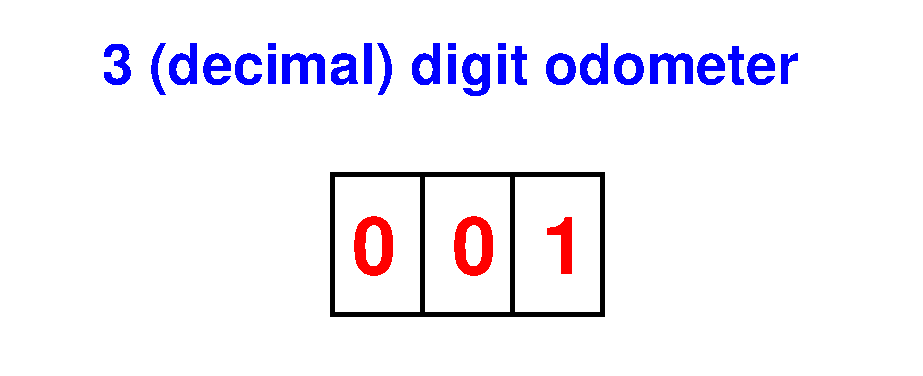 #FIG 3.2
Landscape
Center
Inches
Letter  
60.00
Single
-2
1200 2
6 1425 1575 1500 1650
4 0 0 50 0 0 12 0.0000 4 15 60 1425 1650  \001
-6
6 8250 4350 8325 4425
4 0 0 50 0 0 12 0.0000 4 15 60 8250 4425  \001
-6
6 3825 2850 6000 4050
2 2 0 3 0 7 50 0 -1 0.000 0 0 -1 0 0 5
	 3900 2925 4575 2925 4575 3975 3900 3975 3900 2925
2 2 0 3 0 7 50 0 -1 0.000 0 0 -1 0 0 5
	 5250 2925 4575 2925 4575 3975 5250 3975 5250 2925
2 2 0 3 0 7 50 0 -1 0.000 0 0 -1 0 0 5
	 5250 2925 5925 2925 5925 3975 5250 3975 5250 2925
-6
4 0 1 50 0 18 28 0.0000 4 405 5160 2175 2250 3 (decimal) digit odometer\001
4 0 4 50 0 18 40 0.0000 4 435 315 4050 3675 0\001
4 0 4 50 0 18 40 0.0000 4 435 315 4800 3675 0\001
4 0 4 50 0 18 40 0.0000 4 435 315 5475 3675 1\001
